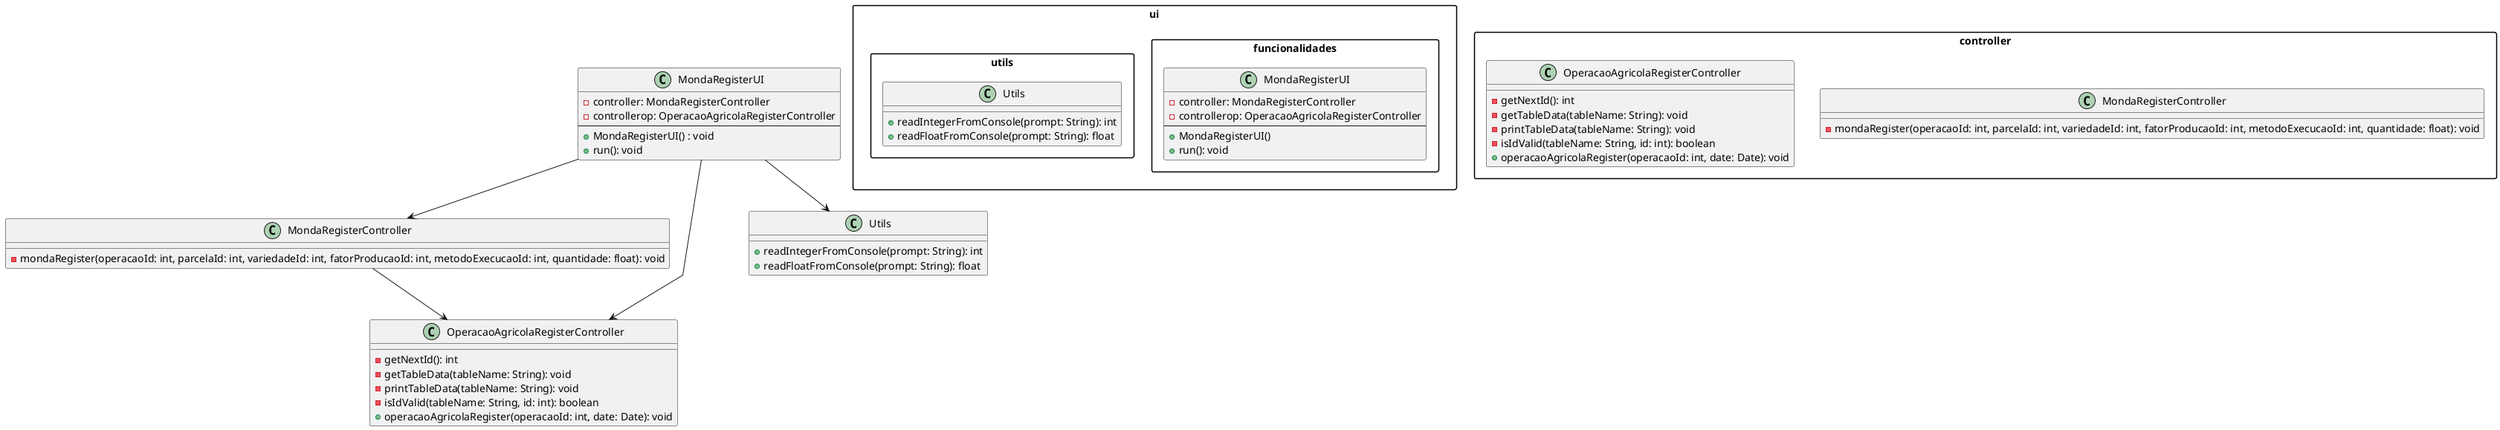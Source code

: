 @startuml
'skinparam monochrome true
skinparam packageStyle rectangle
skinparam shadowing false
skinparam linetype polyline

package ui.funcionalidades {
    class MondaRegisterUI {
        - controller: MondaRegisterController
        - controllerop: OperacaoAgricolaRegisterController
        --
        + MondaRegisterUI()
        + run(): void
    }
}

package controller {
    class MondaRegisterController {
        - mondaRegister(operacaoId: int, parcelaId: int, variedadeId: int, fatorProducaoId: int, metodoExecucaoId: int, quantidade: float): void
    }

    class OperacaoAgricolaRegisterController {
        - getNextId(): int
        - getTableData(tableName: String): void
        - printTableData(tableName: String): void
        - isIdValid(tableName: String, id: int): boolean
        + operacaoAgricolaRegister(operacaoId: int, date: Date): void
    }
}

package ui.utils {
    class Utils {
        + readIntegerFromConsole(prompt: String): int
        + readFloatFromConsole(prompt: String): float
    }
}

class MondaRegisterUI {
    - controller: MondaRegisterController
    - controllerop: OperacaoAgricolaRegisterController
    --
    + MondaRegisterUI() : void
    + run(): void
}

class MondaRegisterController {
    - mondaRegister(operacaoId: int, parcelaId: int, variedadeId: int, fatorProducaoId: int, metodoExecucaoId: int, quantidade: float): void
}

class OperacaoAgricolaRegisterController {
    - getNextId(): int
    - getTableData(tableName: String): void
    - printTableData(tableName: String): void
    - isIdValid(tableName: String, id: int): boolean
    + operacaoAgricolaRegister(operacaoId: int, date: Date): void
}

class Utils {
    + readIntegerFromConsole(prompt: String): int
    + readFloatFromConsole(prompt: String): float
}
MondaRegisterUI --> MondaRegisterController
MondaRegisterUI --> OperacaoAgricolaRegisterController
MondaRegisterController --> OperacaoAgricolaRegisterController
MondaRegisterUI --> Utils
@enduml
